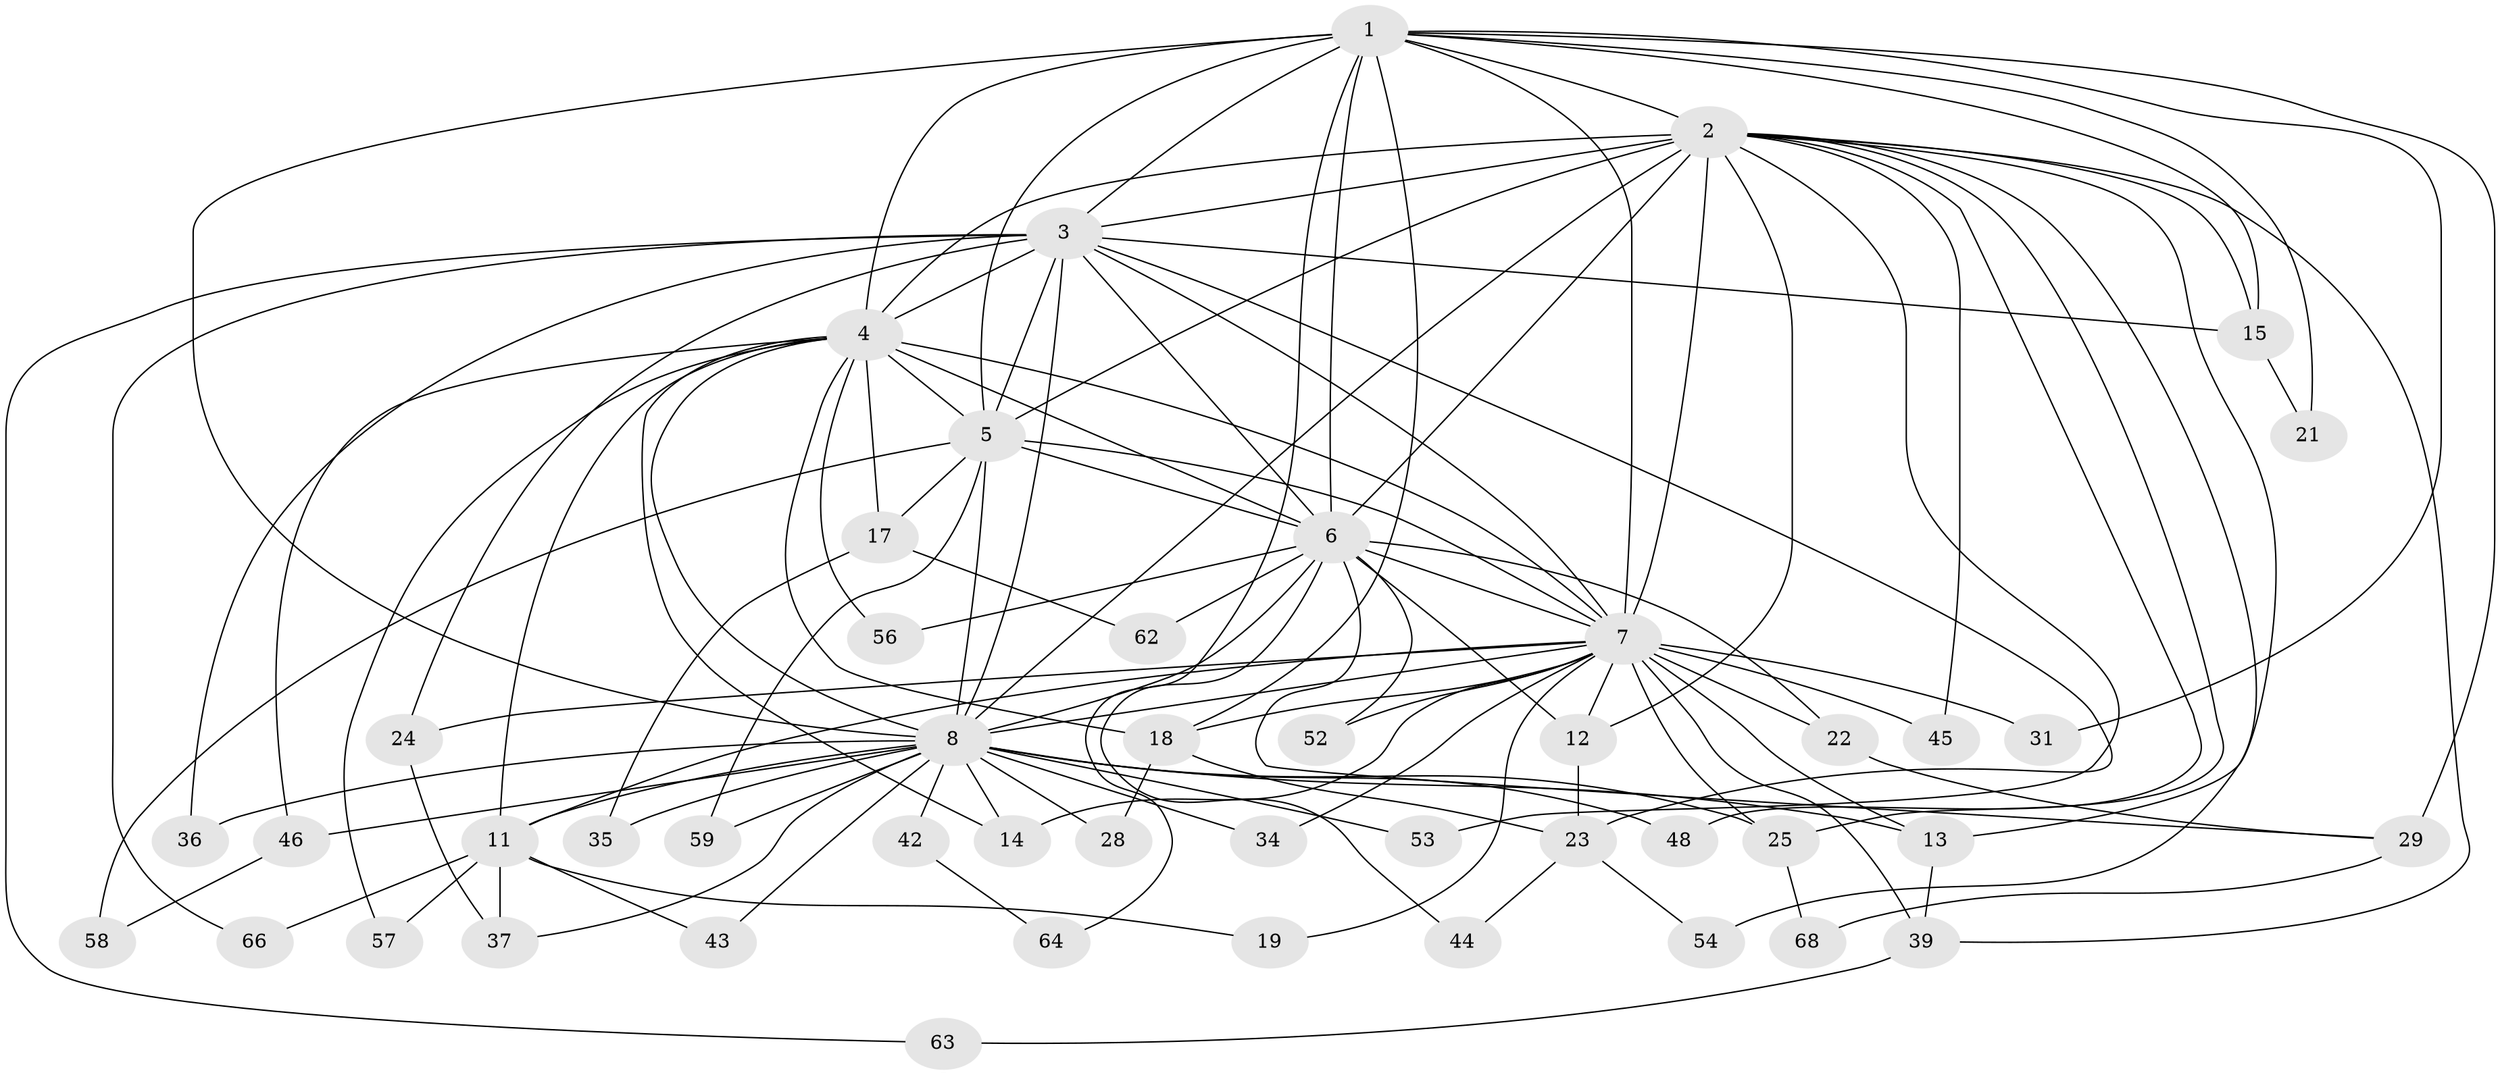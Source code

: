 // original degree distribution, {17: 0.04411764705882353, 21: 0.014705882352941176, 15: 0.014705882352941176, 13: 0.014705882352941176, 24: 0.014705882352941176, 16: 0.014705882352941176, 12: 0.014705882352941176, 18: 0.014705882352941176, 8: 0.014705882352941176, 4: 0.11764705882352941, 3: 0.11764705882352941, 5: 0.029411764705882353, 2: 0.5735294117647058}
// Generated by graph-tools (version 1.1) at 2025/11/02/27/25 16:11:05]
// undirected, 47 vertices, 116 edges
graph export_dot {
graph [start="1"]
  node [color=gray90,style=filled];
  1 [super="+32"];
  2 [super="+30"];
  3 [super="+61"];
  4 [super="+9"];
  5 [super="+40"];
  6 [super="+33"];
  7 [super="+16"];
  8 [super="+10"];
  11 [super="+27"];
  12 [super="+51"];
  13 [super="+20"];
  14 [super="+50"];
  15 [super="+60"];
  17;
  18 [super="+65"];
  19;
  21;
  22;
  23 [super="+26"];
  24;
  25 [super="+67"];
  28;
  29 [super="+49"];
  31 [super="+38"];
  34;
  35;
  36;
  37 [super="+41"];
  39 [super="+47"];
  42;
  43;
  44;
  45;
  46 [super="+55"];
  48;
  52;
  53;
  54;
  56;
  57;
  58;
  59;
  62;
  63;
  64;
  66;
  68;
  1 -- 2 [weight=2];
  1 -- 3;
  1 -- 4 [weight=2];
  1 -- 5;
  1 -- 6;
  1 -- 7;
  1 -- 8 [weight=2];
  1 -- 21;
  1 -- 29;
  1 -- 31 [weight=2];
  1 -- 64;
  1 -- 15;
  1 -- 18;
  2 -- 3;
  2 -- 4 [weight=3];
  2 -- 5;
  2 -- 6 [weight=2];
  2 -- 7;
  2 -- 8 [weight=2];
  2 -- 12;
  2 -- 13;
  2 -- 15;
  2 -- 25;
  2 -- 45;
  2 -- 48;
  2 -- 53;
  2 -- 54;
  2 -- 39;
  3 -- 4 [weight=2];
  3 -- 5;
  3 -- 6;
  3 -- 7;
  3 -- 8 [weight=2];
  3 -- 15;
  3 -- 24;
  3 -- 36;
  3 -- 63;
  3 -- 66;
  3 -- 23;
  4 -- 5 [weight=2];
  4 -- 6 [weight=2];
  4 -- 7 [weight=2];
  4 -- 8 [weight=4];
  4 -- 11;
  4 -- 18;
  4 -- 46 [weight=2];
  4 -- 56;
  4 -- 57;
  4 -- 17;
  4 -- 14;
  5 -- 6;
  5 -- 7 [weight=2];
  5 -- 8 [weight=2];
  5 -- 17;
  5 -- 58;
  5 -- 59;
  6 -- 7;
  6 -- 8 [weight=2];
  6 -- 22;
  6 -- 29;
  6 -- 44;
  6 -- 52;
  6 -- 56;
  6 -- 62;
  6 -- 12;
  7 -- 8 [weight=2];
  7 -- 12;
  7 -- 14;
  7 -- 18;
  7 -- 19;
  7 -- 22;
  7 -- 24;
  7 -- 31;
  7 -- 34;
  7 -- 45;
  7 -- 52;
  7 -- 39;
  7 -- 11;
  7 -- 25;
  7 -- 13;
  8 -- 25;
  8 -- 34;
  8 -- 35;
  8 -- 36;
  8 -- 37;
  8 -- 42 [weight=2];
  8 -- 11;
  8 -- 43;
  8 -- 13;
  8 -- 14;
  8 -- 48;
  8 -- 53;
  8 -- 59;
  8 -- 28;
  8 -- 46;
  11 -- 19;
  11 -- 37;
  11 -- 43;
  11 -- 57;
  11 -- 66;
  12 -- 23;
  13 -- 39;
  15 -- 21;
  17 -- 35;
  17 -- 62;
  18 -- 23;
  18 -- 28;
  22 -- 29;
  23 -- 44;
  23 -- 54;
  24 -- 37;
  25 -- 68;
  29 -- 68;
  39 -- 63;
  42 -- 64;
  46 -- 58;
}
